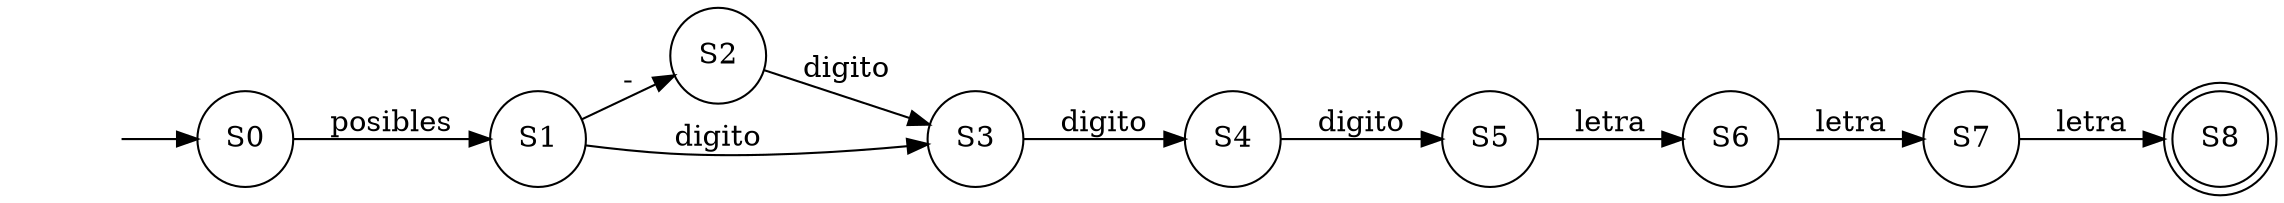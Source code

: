 digraph G{
rankdir=LR
S0[shape=circle label="S0"];
S1[shape=circle label="S1"];
S2[shape=circle label="S2"];
S3[shape=circle label="S3"];
S4[shape=circle label="S4"];
S5[shape=circle label="S5"];
S6[shape=circle label="S6"];
S7[shape=circle label="S7"];
S8[shape=doublecircle label="S8"];
Inicio[shape=none label=" "]

Inicio->S0;
S0->S1[label="posibles"];
S1->S2[label="-"];
S1->S3[label="digito"];
S2->S3[label="digito"];
S3->S4[label="digito"];
S4->S5[label="digito"];
S5->S6[label="letra"];
S6->S7[label="letra"];
S7->S8[label="letra"];

}
